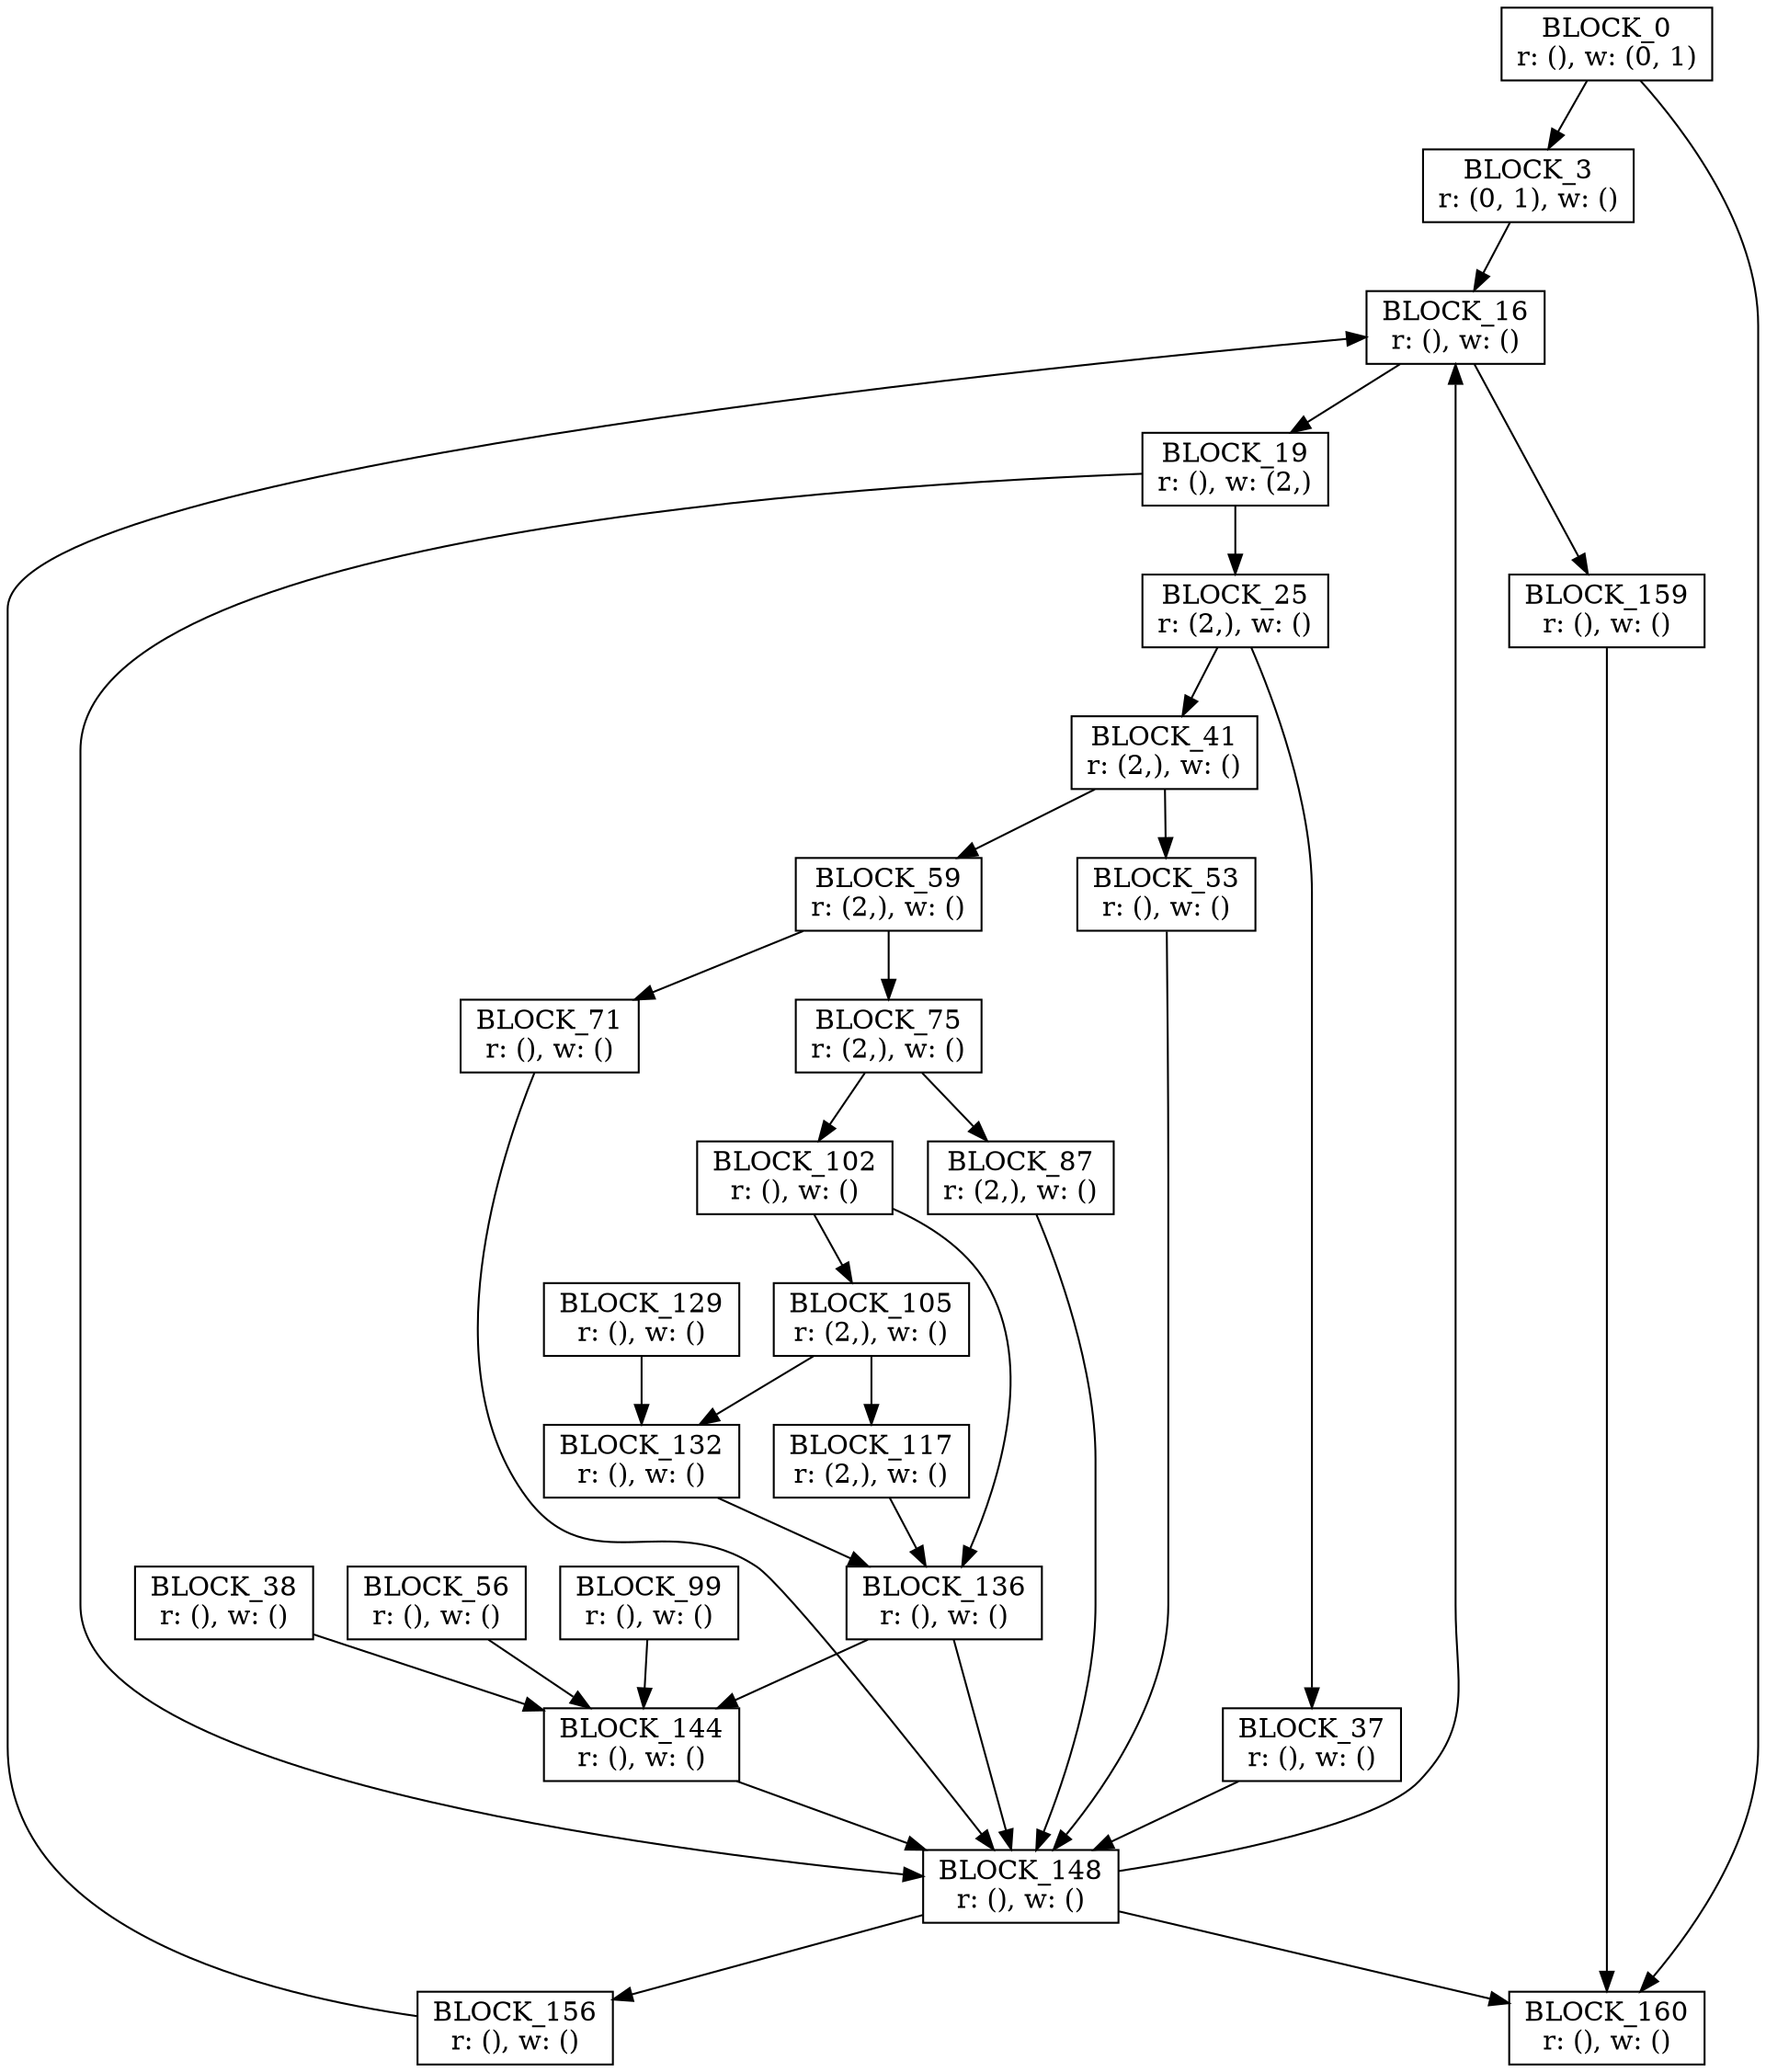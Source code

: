 digraph CFG_3075297932 {
BLOCK_0 [shape=box, label="BLOCK_0\nr: (), w: (0, 1)"];
BLOCK_129 [shape=box, label="BLOCK_129\nr: (), w: ()"];
BLOCK_3 [shape=box, label="BLOCK_3\nr: (0, 1), w: ()"];
BLOCK_132 [shape=box, label="BLOCK_132\nr: (), w: ()"];
BLOCK_136 [shape=box, label="BLOCK_136\nr: (), w: ()"];
BLOCK_144 [shape=box, label="BLOCK_144\nr: (), w: ()"];
BLOCK_19 [shape=box, label="BLOCK_19\nr: (), w: (2,)"];
BLOCK_148 [shape=box, label="BLOCK_148\nr: (), w: ()"];
BLOCK_25 [shape=box, label="BLOCK_25\nr: (2,), w: ()"];
BLOCK_156 [shape=box, label="BLOCK_156\nr: (), w: ()"];
BLOCK_159 [shape=box, label="BLOCK_159\nr: (), w: ()"];
BLOCK_160 [shape=box, label="BLOCK_160\nr: (), w: ()"];
BLOCK_37 [shape=box, label="BLOCK_37\nr: (), w: ()"];
BLOCK_38 [shape=box, label="BLOCK_38\nr: (), w: ()"];
BLOCK_41 [shape=box, label="BLOCK_41\nr: (2,), w: ()"];
BLOCK_53 [shape=box, label="BLOCK_53\nr: (), w: ()"];
BLOCK_56 [shape=box, label="BLOCK_56\nr: (), w: ()"];
BLOCK_59 [shape=box, label="BLOCK_59\nr: (2,), w: ()"];
BLOCK_71 [shape=box, label="BLOCK_71\nr: (), w: ()"];
BLOCK_75 [shape=box, label="BLOCK_75\nr: (2,), w: ()"];
BLOCK_87 [shape=box, label="BLOCK_87\nr: (2,), w: ()"];
BLOCK_16 [shape=box, label="BLOCK_16\nr: (), w: ()"];
BLOCK_99 [shape=box, label="BLOCK_99\nr: (), w: ()"];
BLOCK_102 [shape=box, label="BLOCK_102\nr: (), w: ()"];
BLOCK_105 [shape=box, label="BLOCK_105\nr: (2,), w: ()"];
BLOCK_117 [shape=box, label="BLOCK_117\nr: (2,), w: ()"];
BLOCK_0 -> BLOCK_160;
BLOCK_0 -> BLOCK_3;
BLOCK_129 -> BLOCK_132;
BLOCK_3 -> BLOCK_16;
BLOCK_132 -> BLOCK_136;
BLOCK_136 -> BLOCK_144;
BLOCK_136 -> BLOCK_148;
BLOCK_144 -> BLOCK_148;
BLOCK_19 -> BLOCK_25;
BLOCK_19 -> BLOCK_148;
BLOCK_148 -> BLOCK_160;
BLOCK_148 -> BLOCK_16;
BLOCK_148 -> BLOCK_156;
BLOCK_25 -> BLOCK_41;
BLOCK_25 -> BLOCK_37;
BLOCK_156 -> BLOCK_16;
BLOCK_159 -> BLOCK_160;
BLOCK_37 -> BLOCK_148;
BLOCK_38 -> BLOCK_144;
BLOCK_41 -> BLOCK_59;
BLOCK_41 -> BLOCK_53;
BLOCK_53 -> BLOCK_148;
BLOCK_56 -> BLOCK_144;
BLOCK_59 -> BLOCK_75;
BLOCK_59 -> BLOCK_71;
BLOCK_71 -> BLOCK_148;
BLOCK_75 -> BLOCK_102;
BLOCK_75 -> BLOCK_87;
BLOCK_87 -> BLOCK_148;
BLOCK_16 -> BLOCK_19;
BLOCK_16 -> BLOCK_159;
BLOCK_99 -> BLOCK_144;
BLOCK_102 -> BLOCK_136;
BLOCK_102 -> BLOCK_105;
BLOCK_105 -> BLOCK_132;
BLOCK_105 -> BLOCK_117;
BLOCK_117 -> BLOCK_136;
}

